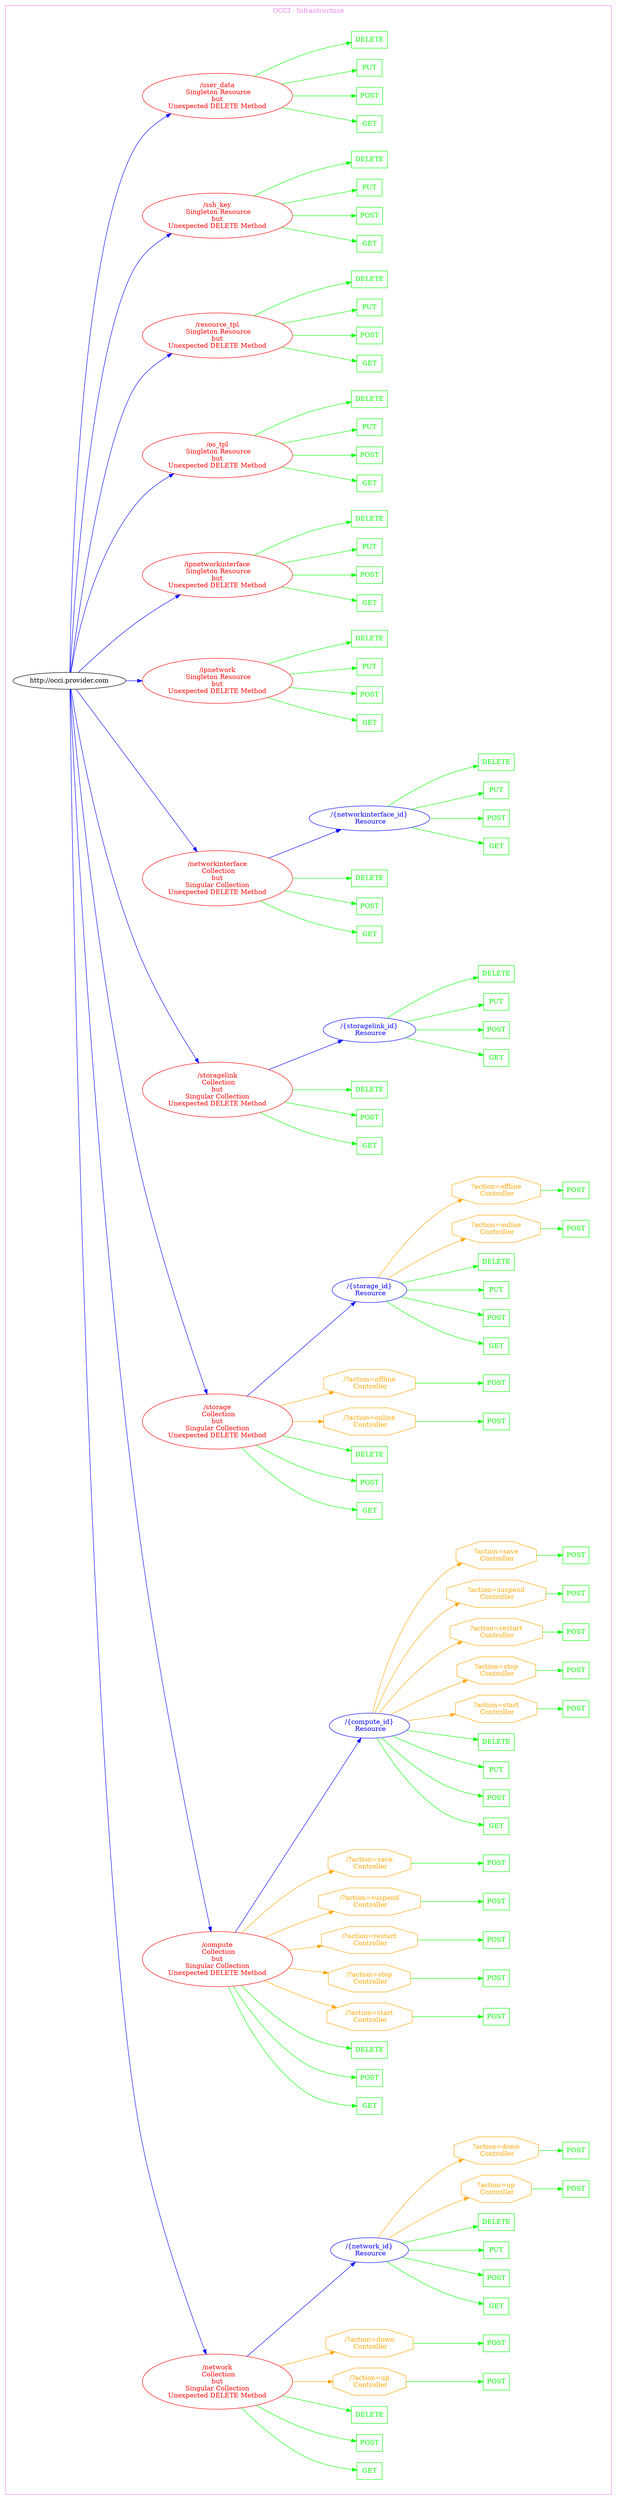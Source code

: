 digraph Cloud_Computing_REST_API {
rankdir="LR";
subgraph cluster_0 {
label="OCCI - Infrastructure"
color=violet
fontcolor=violet
subgraph cluster_1 {
label=""
color=white
fontcolor=white
node1 [label="http://occi.provider.com", shape="ellipse", color="black", fontcolor="black"]
node1 -> node2 [color="blue", fontcolor="blue"]
subgraph cluster_2 {
label=""
color=white
fontcolor=white
node2 [label="/network\n Collection\nbut\nSingular Collection\nUnexpected DELETE Method", shape="ellipse", color="red", fontcolor="red"]
node2 -> node3 [color="green", fontcolor="green"]
subgraph cluster_3 {
label=""
color=white
fontcolor=white
node3 [label="GET", shape="box", color="green", fontcolor="green"]
}
node2 -> node4 [color="green", fontcolor="green"]
subgraph cluster_4 {
label=""
color=white
fontcolor=white
node4 [label="POST", shape="box", color="green", fontcolor="green"]
}
node2 -> node5 [color="green", fontcolor="green"]
subgraph cluster_5 {
label=""
color=white
fontcolor=white
node5 [label="DELETE", shape="box", color="green", fontcolor="green"]
}
node2 -> node6 [color="orange", fontcolor="orange"]
subgraph cluster_6 {
label=""
color=white
fontcolor=white
node6 [label="/?action=up\n Controller", shape="octagon", color="orange", fontcolor="orange"]
node6 -> node7 [color="green", fontcolor="green"]
subgraph cluster_7 {
label=""
color=white
fontcolor=white
node7 [label="POST", shape="box", color="green", fontcolor="green"]
}
}
node2 -> node8 [color="orange", fontcolor="orange"]
subgraph cluster_8 {
label=""
color=white
fontcolor=white
node8 [label="/?action=down\n Controller", shape="octagon", color="orange", fontcolor="orange"]
node8 -> node9 [color="green", fontcolor="green"]
subgraph cluster_9 {
label=""
color=white
fontcolor=white
node9 [label="POST", shape="box", color="green", fontcolor="green"]
}
}
node2 -> node10 [color="blue", fontcolor="blue"]
subgraph cluster_10 {
label=""
color=white
fontcolor=white
node10 [label="/{network_id}\n Resource", shape="ellipse", color="blue", fontcolor="blue"]
node10 -> node11 [color="green", fontcolor="green"]
subgraph cluster_11 {
label=""
color=white
fontcolor=white
node11 [label="GET", shape="box", color="green", fontcolor="green"]
}
node10 -> node12 [color="green", fontcolor="green"]
subgraph cluster_12 {
label=""
color=white
fontcolor=white
node12 [label="POST", shape="box", color="green", fontcolor="green"]
}
node10 -> node13 [color="green", fontcolor="green"]
subgraph cluster_13 {
label=""
color=white
fontcolor=white
node13 [label="PUT", shape="box", color="green", fontcolor="green"]
}
node10 -> node14 [color="green", fontcolor="green"]
subgraph cluster_14 {
label=""
color=white
fontcolor=white
node14 [label="DELETE", shape="box", color="green", fontcolor="green"]
}
node10 -> node15 [color="orange", fontcolor="orange"]
subgraph cluster_15 {
label=""
color=white
fontcolor=white
node15 [label="?action=up\n Controller", shape="octagon", color="orange", fontcolor="orange"]
node15 -> node16 [color="green", fontcolor="green"]
subgraph cluster_16 {
label=""
color=white
fontcolor=white
node16 [label="POST", shape="box", color="green", fontcolor="green"]
}
}
node10 -> node17 [color="orange", fontcolor="orange"]
subgraph cluster_17 {
label=""
color=white
fontcolor=white
node17 [label="?action=down\n Controller", shape="octagon", color="orange", fontcolor="orange"]
node17 -> node18 [color="green", fontcolor="green"]
subgraph cluster_18 {
label=""
color=white
fontcolor=white
node18 [label="POST", shape="box", color="green", fontcolor="green"]
}
}
}
}
node1 -> node19 [color="blue", fontcolor="blue"]
subgraph cluster_19 {
label=""
color=white
fontcolor=white
node19 [label="/compute\n Collection\nbut\nSingular Collection\nUnexpected DELETE Method", shape="ellipse", color="red", fontcolor="red"]
node19 -> node20 [color="green", fontcolor="green"]
subgraph cluster_20 {
label=""
color=white
fontcolor=white
node20 [label="GET", shape="box", color="green", fontcolor="green"]
}
node19 -> node21 [color="green", fontcolor="green"]
subgraph cluster_21 {
label=""
color=white
fontcolor=white
node21 [label="POST", shape="box", color="green", fontcolor="green"]
}
node19 -> node22 [color="green", fontcolor="green"]
subgraph cluster_22 {
label=""
color=white
fontcolor=white
node22 [label="DELETE", shape="box", color="green", fontcolor="green"]
}
node19 -> node23 [color="orange", fontcolor="orange"]
subgraph cluster_23 {
label=""
color=white
fontcolor=white
node23 [label="/?action=start\n Controller", shape="octagon", color="orange", fontcolor="orange"]
node23 -> node24 [color="green", fontcolor="green"]
subgraph cluster_24 {
label=""
color=white
fontcolor=white
node24 [label="POST", shape="box", color="green", fontcolor="green"]
}
}
node19 -> node25 [color="orange", fontcolor="orange"]
subgraph cluster_25 {
label=""
color=white
fontcolor=white
node25 [label="/?action=stop\n Controller", shape="octagon", color="orange", fontcolor="orange"]
node25 -> node26 [color="green", fontcolor="green"]
subgraph cluster_26 {
label=""
color=white
fontcolor=white
node26 [label="POST", shape="box", color="green", fontcolor="green"]
}
}
node19 -> node27 [color="orange", fontcolor="orange"]
subgraph cluster_27 {
label=""
color=white
fontcolor=white
node27 [label="/?action=restart\n Controller", shape="octagon", color="orange", fontcolor="orange"]
node27 -> node28 [color="green", fontcolor="green"]
subgraph cluster_28 {
label=""
color=white
fontcolor=white
node28 [label="POST", shape="box", color="green", fontcolor="green"]
}
}
node19 -> node29 [color="orange", fontcolor="orange"]
subgraph cluster_29 {
label=""
color=white
fontcolor=white
node29 [label="/?action=suspend\n Controller", shape="octagon", color="orange", fontcolor="orange"]
node29 -> node30 [color="green", fontcolor="green"]
subgraph cluster_30 {
label=""
color=white
fontcolor=white
node30 [label="POST", shape="box", color="green", fontcolor="green"]
}
}
node19 -> node31 [color="orange", fontcolor="orange"]
subgraph cluster_31 {
label=""
color=white
fontcolor=white
node31 [label="/?action=save\n Controller", shape="octagon", color="orange", fontcolor="orange"]
node31 -> node32 [color="green", fontcolor="green"]
subgraph cluster_32 {
label=""
color=white
fontcolor=white
node32 [label="POST", shape="box", color="green", fontcolor="green"]
}
}
node19 -> node33 [color="blue", fontcolor="blue"]
subgraph cluster_33 {
label=""
color=white
fontcolor=white
node33 [label="/{compute_id}\n Resource", shape="ellipse", color="blue", fontcolor="blue"]
node33 -> node34 [color="green", fontcolor="green"]
subgraph cluster_34 {
label=""
color=white
fontcolor=white
node34 [label="GET", shape="box", color="green", fontcolor="green"]
}
node33 -> node35 [color="green", fontcolor="green"]
subgraph cluster_35 {
label=""
color=white
fontcolor=white
node35 [label="POST", shape="box", color="green", fontcolor="green"]
}
node33 -> node36 [color="green", fontcolor="green"]
subgraph cluster_36 {
label=""
color=white
fontcolor=white
node36 [label="PUT", shape="box", color="green", fontcolor="green"]
}
node33 -> node37 [color="green", fontcolor="green"]
subgraph cluster_37 {
label=""
color=white
fontcolor=white
node37 [label="DELETE", shape="box", color="green", fontcolor="green"]
}
node33 -> node38 [color="orange", fontcolor="orange"]
subgraph cluster_38 {
label=""
color=white
fontcolor=white
node38 [label="?action=start\n Controller", shape="octagon", color="orange", fontcolor="orange"]
node38 -> node39 [color="green", fontcolor="green"]
subgraph cluster_39 {
label=""
color=white
fontcolor=white
node39 [label="POST", shape="box", color="green", fontcolor="green"]
}
}
node33 -> node40 [color="orange", fontcolor="orange"]
subgraph cluster_40 {
label=""
color=white
fontcolor=white
node40 [label="?action=stop\n Controller", shape="octagon", color="orange", fontcolor="orange"]
node40 -> node41 [color="green", fontcolor="green"]
subgraph cluster_41 {
label=""
color=white
fontcolor=white
node41 [label="POST", shape="box", color="green", fontcolor="green"]
}
}
node33 -> node42 [color="orange", fontcolor="orange"]
subgraph cluster_42 {
label=""
color=white
fontcolor=white
node42 [label="?action=restart\n Controller", shape="octagon", color="orange", fontcolor="orange"]
node42 -> node43 [color="green", fontcolor="green"]
subgraph cluster_43 {
label=""
color=white
fontcolor=white
node43 [label="POST", shape="box", color="green", fontcolor="green"]
}
}
node33 -> node44 [color="orange", fontcolor="orange"]
subgraph cluster_44 {
label=""
color=white
fontcolor=white
node44 [label="?action=suspend\n Controller", shape="octagon", color="orange", fontcolor="orange"]
node44 -> node45 [color="green", fontcolor="green"]
subgraph cluster_45 {
label=""
color=white
fontcolor=white
node45 [label="POST", shape="box", color="green", fontcolor="green"]
}
}
node33 -> node46 [color="orange", fontcolor="orange"]
subgraph cluster_46 {
label=""
color=white
fontcolor=white
node46 [label="?action=save\n Controller", shape="octagon", color="orange", fontcolor="orange"]
node46 -> node47 [color="green", fontcolor="green"]
subgraph cluster_47 {
label=""
color=white
fontcolor=white
node47 [label="POST", shape="box", color="green", fontcolor="green"]
}
}
}
}
node1 -> node48 [color="blue", fontcolor="blue"]
subgraph cluster_48 {
label=""
color=white
fontcolor=white
node48 [label="/storage\n Collection\nbut\nSingular Collection\nUnexpected DELETE Method", shape="ellipse", color="red", fontcolor="red"]
node48 -> node49 [color="green", fontcolor="green"]
subgraph cluster_49 {
label=""
color=white
fontcolor=white
node49 [label="GET", shape="box", color="green", fontcolor="green"]
}
node48 -> node50 [color="green", fontcolor="green"]
subgraph cluster_50 {
label=""
color=white
fontcolor=white
node50 [label="POST", shape="box", color="green", fontcolor="green"]
}
node48 -> node51 [color="green", fontcolor="green"]
subgraph cluster_51 {
label=""
color=white
fontcolor=white
node51 [label="DELETE", shape="box", color="green", fontcolor="green"]
}
node48 -> node52 [color="orange", fontcolor="orange"]
subgraph cluster_52 {
label=""
color=white
fontcolor=white
node52 [label="/?action=online\n Controller", shape="octagon", color="orange", fontcolor="orange"]
node52 -> node53 [color="green", fontcolor="green"]
subgraph cluster_53 {
label=""
color=white
fontcolor=white
node53 [label="POST", shape="box", color="green", fontcolor="green"]
}
}
node48 -> node54 [color="orange", fontcolor="orange"]
subgraph cluster_54 {
label=""
color=white
fontcolor=white
node54 [label="/?action=offline\n Controller", shape="octagon", color="orange", fontcolor="orange"]
node54 -> node55 [color="green", fontcolor="green"]
subgraph cluster_55 {
label=""
color=white
fontcolor=white
node55 [label="POST", shape="box", color="green", fontcolor="green"]
}
}
node48 -> node56 [color="blue", fontcolor="blue"]
subgraph cluster_56 {
label=""
color=white
fontcolor=white
node56 [label="/{storage_id}\n Resource", shape="ellipse", color="blue", fontcolor="blue"]
node56 -> node57 [color="green", fontcolor="green"]
subgraph cluster_57 {
label=""
color=white
fontcolor=white
node57 [label="GET", shape="box", color="green", fontcolor="green"]
}
node56 -> node58 [color="green", fontcolor="green"]
subgraph cluster_58 {
label=""
color=white
fontcolor=white
node58 [label="POST", shape="box", color="green", fontcolor="green"]
}
node56 -> node59 [color="green", fontcolor="green"]
subgraph cluster_59 {
label=""
color=white
fontcolor=white
node59 [label="PUT", shape="box", color="green", fontcolor="green"]
}
node56 -> node60 [color="green", fontcolor="green"]
subgraph cluster_60 {
label=""
color=white
fontcolor=white
node60 [label="DELETE", shape="box", color="green", fontcolor="green"]
}
node56 -> node61 [color="orange", fontcolor="orange"]
subgraph cluster_61 {
label=""
color=white
fontcolor=white
node61 [label="?action=online\n Controller", shape="octagon", color="orange", fontcolor="orange"]
node61 -> node62 [color="green", fontcolor="green"]
subgraph cluster_62 {
label=""
color=white
fontcolor=white
node62 [label="POST", shape="box", color="green", fontcolor="green"]
}
}
node56 -> node63 [color="orange", fontcolor="orange"]
subgraph cluster_63 {
label=""
color=white
fontcolor=white
node63 [label="?action=offline\n Controller", shape="octagon", color="orange", fontcolor="orange"]
node63 -> node64 [color="green", fontcolor="green"]
subgraph cluster_64 {
label=""
color=white
fontcolor=white
node64 [label="POST", shape="box", color="green", fontcolor="green"]
}
}
}
}
node1 -> node65 [color="blue", fontcolor="blue"]
subgraph cluster_65 {
label=""
color=white
fontcolor=white
node65 [label="/storagelink\n Collection\nbut\nSingular Collection\nUnexpected DELETE Method", shape="ellipse", color="red", fontcolor="red"]
node65 -> node66 [color="green", fontcolor="green"]
subgraph cluster_66 {
label=""
color=white
fontcolor=white
node66 [label="GET", shape="box", color="green", fontcolor="green"]
}
node65 -> node67 [color="green", fontcolor="green"]
subgraph cluster_67 {
label=""
color=white
fontcolor=white
node67 [label="POST", shape="box", color="green", fontcolor="green"]
}
node65 -> node68 [color="green", fontcolor="green"]
subgraph cluster_68 {
label=""
color=white
fontcolor=white
node68 [label="DELETE", shape="box", color="green", fontcolor="green"]
}
node65 -> node69 [color="blue", fontcolor="blue"]
subgraph cluster_69 {
label=""
color=white
fontcolor=white
node69 [label="/{storagelink_id}\n Resource", shape="ellipse", color="blue", fontcolor="blue"]
node69 -> node70 [color="green", fontcolor="green"]
subgraph cluster_70 {
label=""
color=white
fontcolor=white
node70 [label="GET", shape="box", color="green", fontcolor="green"]
}
node69 -> node71 [color="green", fontcolor="green"]
subgraph cluster_71 {
label=""
color=white
fontcolor=white
node71 [label="POST", shape="box", color="green", fontcolor="green"]
}
node69 -> node72 [color="green", fontcolor="green"]
subgraph cluster_72 {
label=""
color=white
fontcolor=white
node72 [label="PUT", shape="box", color="green", fontcolor="green"]
}
node69 -> node73 [color="green", fontcolor="green"]
subgraph cluster_73 {
label=""
color=white
fontcolor=white
node73 [label="DELETE", shape="box", color="green", fontcolor="green"]
}
}
}
node1 -> node74 [color="blue", fontcolor="blue"]
subgraph cluster_74 {
label=""
color=white
fontcolor=white
node74 [label="/networkinterface\n Collection\nbut\nSingular Collection\nUnexpected DELETE Method", shape="ellipse", color="red", fontcolor="red"]
node74 -> node75 [color="green", fontcolor="green"]
subgraph cluster_75 {
label=""
color=white
fontcolor=white
node75 [label="GET", shape="box", color="green", fontcolor="green"]
}
node74 -> node76 [color="green", fontcolor="green"]
subgraph cluster_76 {
label=""
color=white
fontcolor=white
node76 [label="POST", shape="box", color="green", fontcolor="green"]
}
node74 -> node77 [color="green", fontcolor="green"]
subgraph cluster_77 {
label=""
color=white
fontcolor=white
node77 [label="DELETE", shape="box", color="green", fontcolor="green"]
}
node74 -> node78 [color="blue", fontcolor="blue"]
subgraph cluster_78 {
label=""
color=white
fontcolor=white
node78 [label="/{networkinterface_id}\n Resource", shape="ellipse", color="blue", fontcolor="blue"]
node78 -> node79 [color="green", fontcolor="green"]
subgraph cluster_79 {
label=""
color=white
fontcolor=white
node79 [label="GET", shape="box", color="green", fontcolor="green"]
}
node78 -> node80 [color="green", fontcolor="green"]
subgraph cluster_80 {
label=""
color=white
fontcolor=white
node80 [label="POST", shape="box", color="green", fontcolor="green"]
}
node78 -> node81 [color="green", fontcolor="green"]
subgraph cluster_81 {
label=""
color=white
fontcolor=white
node81 [label="PUT", shape="box", color="green", fontcolor="green"]
}
node78 -> node82 [color="green", fontcolor="green"]
subgraph cluster_82 {
label=""
color=white
fontcolor=white
node82 [label="DELETE", shape="box", color="green", fontcolor="green"]
}
}
}
node1 -> node83 [color="blue", fontcolor="blue"]
subgraph cluster_83 {
label=""
color=white
fontcolor=white
node83 [label="/ipnetwork\n Singleton Resource\nbut\nUnexpected DELETE Method", shape="ellipse", color="red", fontcolor="red"]
node83 -> node84 [color="green", fontcolor="green"]
subgraph cluster_84 {
label=""
color=white
fontcolor=white
node84 [label="GET", shape="box", color="green", fontcolor="green"]
}
node83 -> node85 [color="green", fontcolor="green"]
subgraph cluster_85 {
label=""
color=white
fontcolor=white
node85 [label="POST", shape="box", color="green", fontcolor="green"]
}
node83 -> node86 [color="green", fontcolor="green"]
subgraph cluster_86 {
label=""
color=white
fontcolor=white
node86 [label="PUT", shape="box", color="green", fontcolor="green"]
}
node83 -> node87 [color="green", fontcolor="green"]
subgraph cluster_87 {
label=""
color=white
fontcolor=white
node87 [label="DELETE", shape="box", color="green", fontcolor="green"]
}
}
node1 -> node88 [color="blue", fontcolor="blue"]
subgraph cluster_88 {
label=""
color=white
fontcolor=white
node88 [label="/ipnetworkinterface\n Singleton Resource\nbut\nUnexpected DELETE Method", shape="ellipse", color="red", fontcolor="red"]
node88 -> node89 [color="green", fontcolor="green"]
subgraph cluster_89 {
label=""
color=white
fontcolor=white
node89 [label="GET", shape="box", color="green", fontcolor="green"]
}
node88 -> node90 [color="green", fontcolor="green"]
subgraph cluster_90 {
label=""
color=white
fontcolor=white
node90 [label="POST", shape="box", color="green", fontcolor="green"]
}
node88 -> node91 [color="green", fontcolor="green"]
subgraph cluster_91 {
label=""
color=white
fontcolor=white
node91 [label="PUT", shape="box", color="green", fontcolor="green"]
}
node88 -> node92 [color="green", fontcolor="green"]
subgraph cluster_92 {
label=""
color=white
fontcolor=white
node92 [label="DELETE", shape="box", color="green", fontcolor="green"]
}
}
node1 -> node93 [color="blue", fontcolor="blue"]
subgraph cluster_93 {
label=""
color=white
fontcolor=white
node93 [label="/os_tpl\n Singleton Resource\nbut\nUnexpected DELETE Method", shape="ellipse", color="red", fontcolor="red"]
node93 -> node94 [color="green", fontcolor="green"]
subgraph cluster_94 {
label=""
color=white
fontcolor=white
node94 [label="GET", shape="box", color="green", fontcolor="green"]
}
node93 -> node95 [color="green", fontcolor="green"]
subgraph cluster_95 {
label=""
color=white
fontcolor=white
node95 [label="POST", shape="box", color="green", fontcolor="green"]
}
node93 -> node96 [color="green", fontcolor="green"]
subgraph cluster_96 {
label=""
color=white
fontcolor=white
node96 [label="PUT", shape="box", color="green", fontcolor="green"]
}
node93 -> node97 [color="green", fontcolor="green"]
subgraph cluster_97 {
label=""
color=white
fontcolor=white
node97 [label="DELETE", shape="box", color="green", fontcolor="green"]
}
}
node1 -> node98 [color="blue", fontcolor="blue"]
subgraph cluster_98 {
label=""
color=white
fontcolor=white
node98 [label="/resource_tpl\n Singleton Resource\nbut\nUnexpected DELETE Method", shape="ellipse", color="red", fontcolor="red"]
node98 -> node99 [color="green", fontcolor="green"]
subgraph cluster_99 {
label=""
color=white
fontcolor=white
node99 [label="GET", shape="box", color="green", fontcolor="green"]
}
node98 -> node100 [color="green", fontcolor="green"]
subgraph cluster_100 {
label=""
color=white
fontcolor=white
node100 [label="POST", shape="box", color="green", fontcolor="green"]
}
node98 -> node101 [color="green", fontcolor="green"]
subgraph cluster_101 {
label=""
color=white
fontcolor=white
node101 [label="PUT", shape="box", color="green", fontcolor="green"]
}
node98 -> node102 [color="green", fontcolor="green"]
subgraph cluster_102 {
label=""
color=white
fontcolor=white
node102 [label="DELETE", shape="box", color="green", fontcolor="green"]
}
}
node1 -> node103 [color="blue", fontcolor="blue"]
subgraph cluster_103 {
label=""
color=white
fontcolor=white
node103 [label="/ssh_key\n Singleton Resource\nbut\nUnexpected DELETE Method", shape="ellipse", color="red", fontcolor="red"]
node103 -> node104 [color="green", fontcolor="green"]
subgraph cluster_104 {
label=""
color=white
fontcolor=white
node104 [label="GET", shape="box", color="green", fontcolor="green"]
}
node103 -> node105 [color="green", fontcolor="green"]
subgraph cluster_105 {
label=""
color=white
fontcolor=white
node105 [label="POST", shape="box", color="green", fontcolor="green"]
}
node103 -> node106 [color="green", fontcolor="green"]
subgraph cluster_106 {
label=""
color=white
fontcolor=white
node106 [label="PUT", shape="box", color="green", fontcolor="green"]
}
node103 -> node107 [color="green", fontcolor="green"]
subgraph cluster_107 {
label=""
color=white
fontcolor=white
node107 [label="DELETE", shape="box", color="green", fontcolor="green"]
}
}
node1 -> node108 [color="blue", fontcolor="blue"]
subgraph cluster_108 {
label=""
color=white
fontcolor=white
node108 [label="/user_data\n Singleton Resource\nbut\nUnexpected DELETE Method", shape="ellipse", color="red", fontcolor="red"]
node108 -> node109 [color="green", fontcolor="green"]
subgraph cluster_109 {
label=""
color=white
fontcolor=white
node109 [label="GET", shape="box", color="green", fontcolor="green"]
}
node108 -> node110 [color="green", fontcolor="green"]
subgraph cluster_110 {
label=""
color=white
fontcolor=white
node110 [label="POST", shape="box", color="green", fontcolor="green"]
}
node108 -> node111 [color="green", fontcolor="green"]
subgraph cluster_111 {
label=""
color=white
fontcolor=white
node111 [label="PUT", shape="box", color="green", fontcolor="green"]
}
node108 -> node112 [color="green", fontcolor="green"]
subgraph cluster_112 {
label=""
color=white
fontcolor=white
node112 [label="DELETE", shape="box", color="green", fontcolor="green"]
}
}
}
}
}
